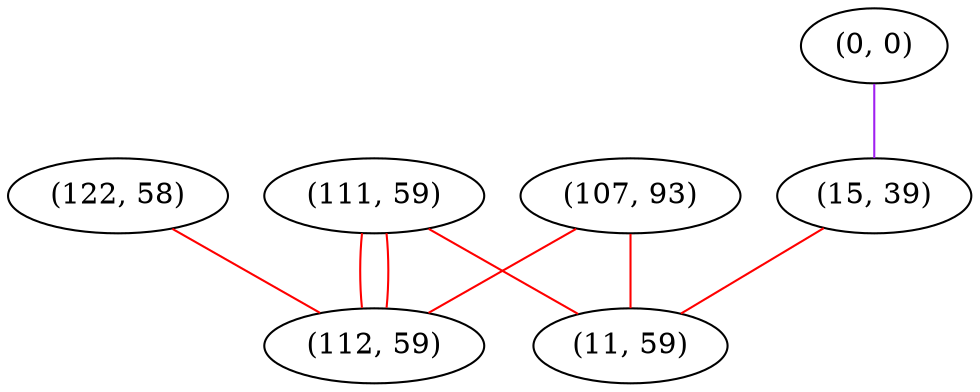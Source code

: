 graph "" {
"(111, 59)";
"(0, 0)";
"(122, 58)";
"(107, 93)";
"(112, 59)";
"(15, 39)";
"(11, 59)";
"(111, 59)" -- "(112, 59)"  [color=red, key=0, weight=1];
"(111, 59)" -- "(112, 59)"  [color=red, key=1, weight=1];
"(111, 59)" -- "(11, 59)"  [color=red, key=0, weight=1];
"(0, 0)" -- "(15, 39)"  [color=purple, key=0, weight=4];
"(122, 58)" -- "(112, 59)"  [color=red, key=0, weight=1];
"(107, 93)" -- "(112, 59)"  [color=red, key=0, weight=1];
"(107, 93)" -- "(11, 59)"  [color=red, key=0, weight=1];
"(15, 39)" -- "(11, 59)"  [color=red, key=0, weight=1];
}
